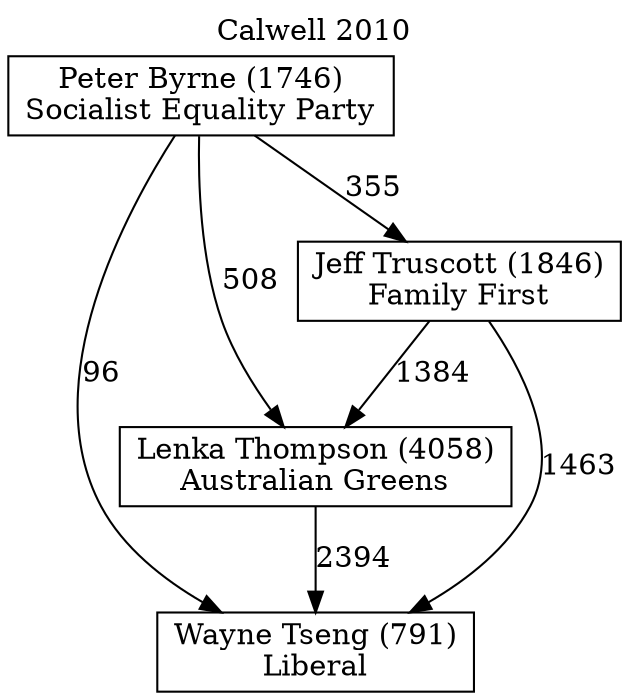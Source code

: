 // House preference flow
digraph "Wayne Tseng (791)_Calwell_2010" {
	graph [label="Calwell 2010" labelloc=t mclimit=10]
	node [shape=box]
	"Wayne Tseng (791)" [label="Wayne Tseng (791)
Liberal"]
	"Lenka Thompson (4058)" [label="Lenka Thompson (4058)
Australian Greens"]
	"Jeff Truscott (1846)" [label="Jeff Truscott (1846)
Family First"]
	"Peter Byrne (1746)" [label="Peter Byrne (1746)
Socialist Equality Party"]
	"Lenka Thompson (4058)" -> "Wayne Tseng (791)" [label=2394]
	"Jeff Truscott (1846)" -> "Lenka Thompson (4058)" [label=1384]
	"Peter Byrne (1746)" -> "Jeff Truscott (1846)" [label=355]
	"Jeff Truscott (1846)" -> "Wayne Tseng (791)" [label=1463]
	"Peter Byrne (1746)" -> "Wayne Tseng (791)" [label=96]
	"Peter Byrne (1746)" -> "Lenka Thompson (4058)" [label=508]
}
